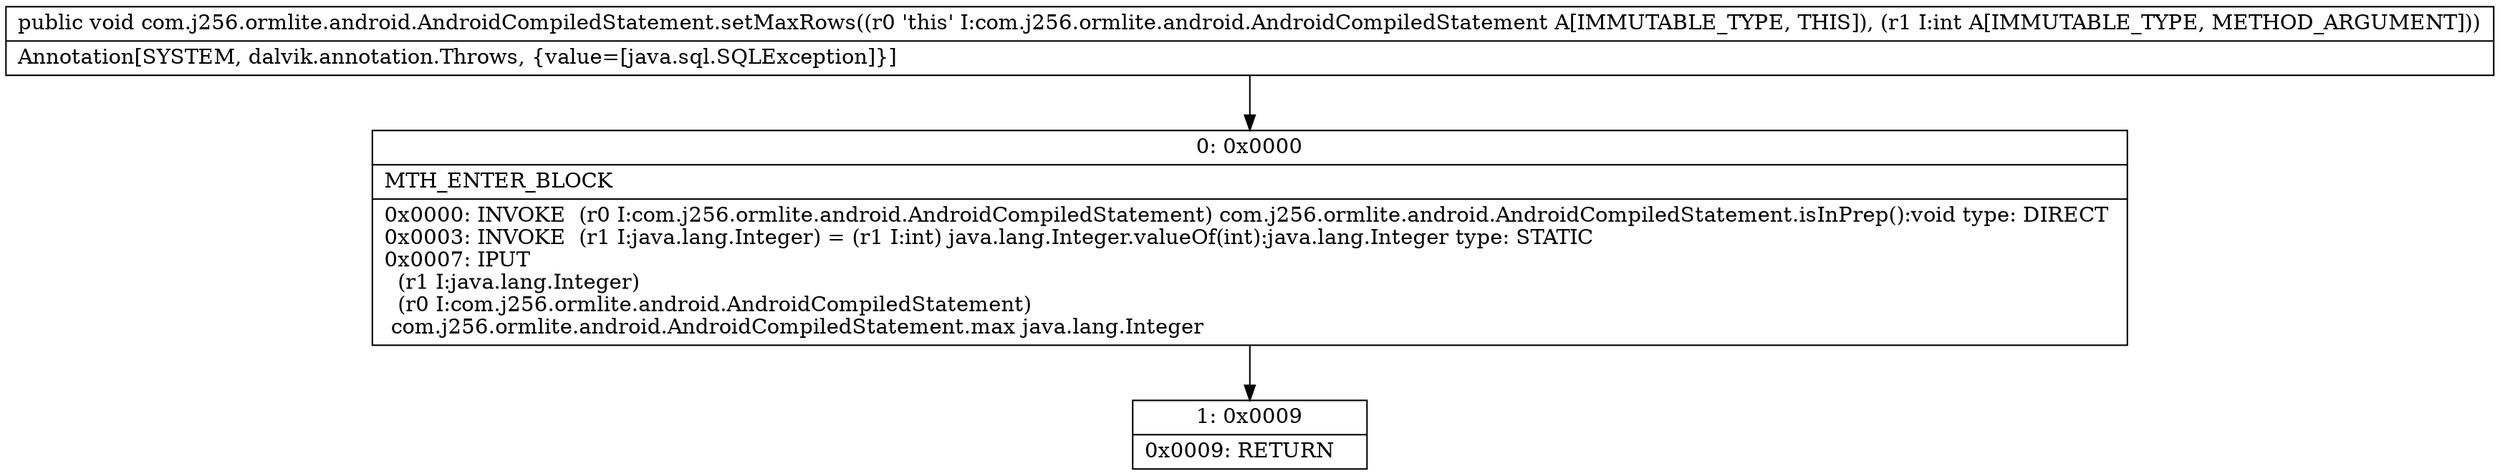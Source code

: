 digraph "CFG forcom.j256.ormlite.android.AndroidCompiledStatement.setMaxRows(I)V" {
Node_0 [shape=record,label="{0\:\ 0x0000|MTH_ENTER_BLOCK\l|0x0000: INVOKE  (r0 I:com.j256.ormlite.android.AndroidCompiledStatement) com.j256.ormlite.android.AndroidCompiledStatement.isInPrep():void type: DIRECT \l0x0003: INVOKE  (r1 I:java.lang.Integer) = (r1 I:int) java.lang.Integer.valueOf(int):java.lang.Integer type: STATIC \l0x0007: IPUT  \l  (r1 I:java.lang.Integer)\l  (r0 I:com.j256.ormlite.android.AndroidCompiledStatement)\l com.j256.ormlite.android.AndroidCompiledStatement.max java.lang.Integer \l}"];
Node_1 [shape=record,label="{1\:\ 0x0009|0x0009: RETURN   \l}"];
MethodNode[shape=record,label="{public void com.j256.ormlite.android.AndroidCompiledStatement.setMaxRows((r0 'this' I:com.j256.ormlite.android.AndroidCompiledStatement A[IMMUTABLE_TYPE, THIS]), (r1 I:int A[IMMUTABLE_TYPE, METHOD_ARGUMENT]))  | Annotation[SYSTEM, dalvik.annotation.Throws, \{value=[java.sql.SQLException]\}]\l}"];
MethodNode -> Node_0;
Node_0 -> Node_1;
}


